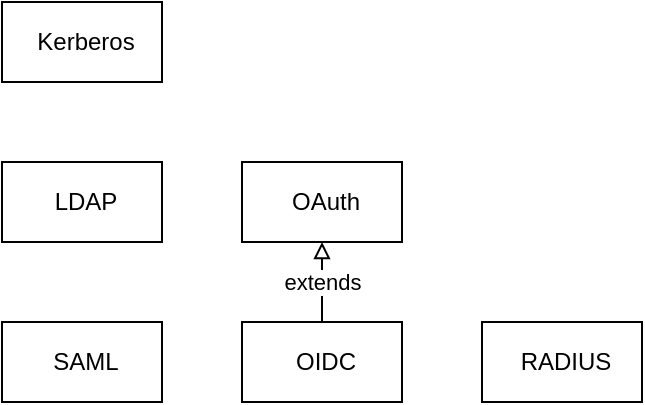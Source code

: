 <mxfile version="22.1.18" type="device">
  <diagram id="tFx8NVUHpEqBDBRQr2UT" name="Page-1">
    <mxGraphModel dx="794" dy="528" grid="1" gridSize="10" guides="1" tooltips="1" connect="1" arrows="1" fold="1" page="1" pageScale="1" pageWidth="850" pageHeight="1100" math="0" shadow="0">
      <root>
        <mxCell id="0" />
        <mxCell id="1" parent="0" />
        <mxCell id="-eegapmO9jNUI-ibYJip-4" value="extends" style="edgeStyle=orthogonalEdgeStyle;rounded=0;orthogonalLoop=1;jettySize=auto;html=1;exitX=0.5;exitY=0;exitDx=0;exitDy=0;entryX=0.5;entryY=1;entryDx=0;entryDy=0;endArrow=block;endFill=0;" edge="1" parent="1" source="s9tLqinfn0IwJTN6Mwgx-1" target="-eegapmO9jNUI-ibYJip-3">
          <mxGeometry relative="1" as="geometry" />
        </mxCell>
        <mxCell id="s9tLqinfn0IwJTN6Mwgx-1" value="OIDC" style="rounded=0;whiteSpace=wrap;html=1;spacingBottom=0;spacingLeft=4;" parent="1" vertex="1">
          <mxGeometry x="280" y="200" width="80" height="40" as="geometry" />
        </mxCell>
        <mxCell id="-eegapmO9jNUI-ibYJip-2" value="SAML" style="rounded=0;whiteSpace=wrap;html=1;spacingBottom=0;spacingLeft=4;" vertex="1" parent="1">
          <mxGeometry x="160" y="200" width="80" height="40" as="geometry" />
        </mxCell>
        <mxCell id="-eegapmO9jNUI-ibYJip-3" value="OAuth" style="rounded=0;whiteSpace=wrap;html=1;spacingBottom=0;spacingLeft=4;" vertex="1" parent="1">
          <mxGeometry x="280" y="120" width="80" height="40" as="geometry" />
        </mxCell>
        <mxCell id="-eegapmO9jNUI-ibYJip-6" value="LDAP" style="rounded=0;whiteSpace=wrap;html=1;spacingBottom=0;spacingLeft=4;" vertex="1" parent="1">
          <mxGeometry x="160" y="120" width="80" height="40" as="geometry" />
        </mxCell>
        <mxCell id="-eegapmO9jNUI-ibYJip-7" value="RADIUS" style="rounded=0;whiteSpace=wrap;html=1;spacingBottom=0;spacingLeft=4;" vertex="1" parent="1">
          <mxGeometry x="400" y="200" width="80" height="40" as="geometry" />
        </mxCell>
        <mxCell id="-eegapmO9jNUI-ibYJip-8" value="Kerberos" style="rounded=0;whiteSpace=wrap;html=1;spacingBottom=0;spacingLeft=4;" vertex="1" parent="1">
          <mxGeometry x="160" y="40" width="80" height="40" as="geometry" />
        </mxCell>
      </root>
    </mxGraphModel>
  </diagram>
</mxfile>
